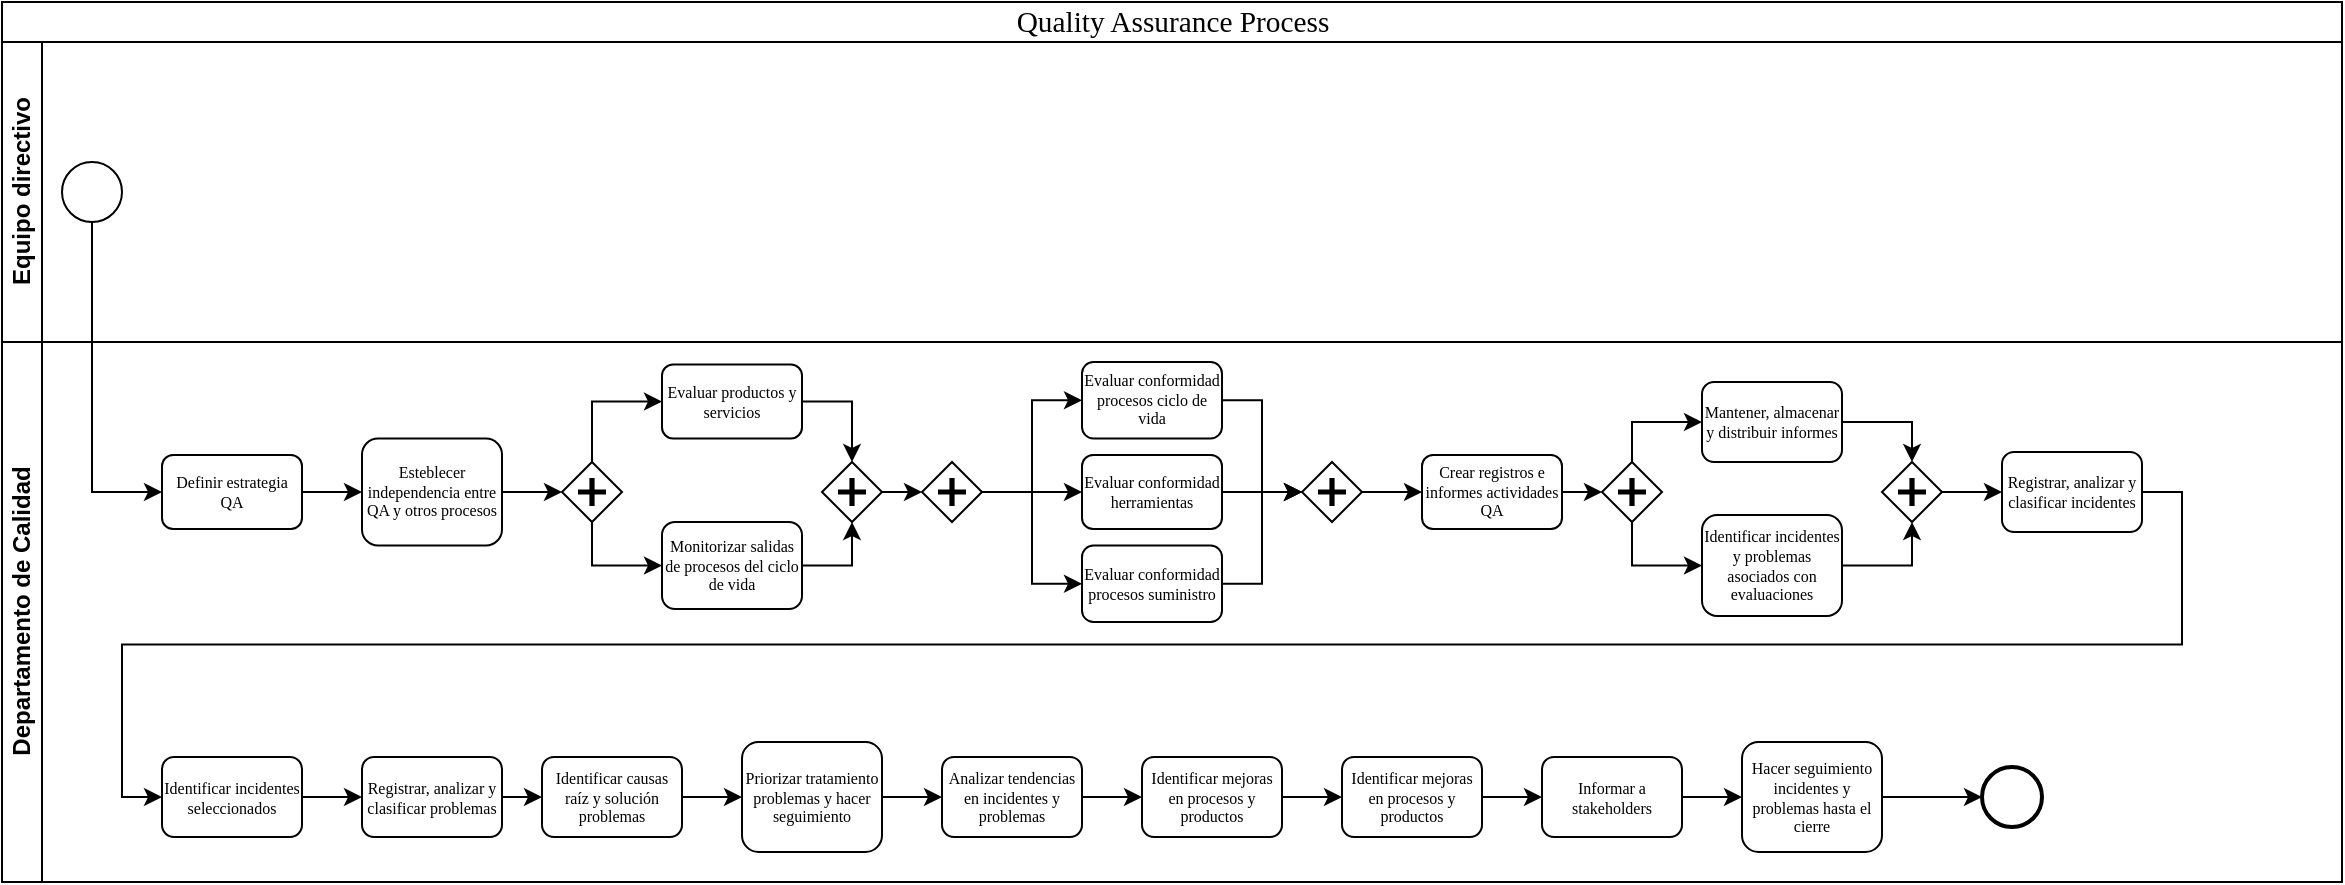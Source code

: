 <mxfile version="15.8.6" type="google"><diagram name="Page-1" id="c7488fd3-1785-93aa-aadb-54a6760d102a"><mxGraphModel dx="1718" dy="972" grid="1" gridSize="10" guides="1" tooltips="1" connect="1" arrows="1" fold="1" page="1" pageScale="1" pageWidth="1100" pageHeight="850" background="none" math="0" shadow="0"><root><mxCell id="0"/><mxCell id="1" parent="0"/><mxCell id="2b4e8129b02d487f-1" value="&lt;span style=&quot;font-size: 11pt ; font-family: &amp;#34;verdana&amp;#34; ; color: rgb(0 , 0 , 0) ; background-color: transparent ; font-weight: 400 ; font-style: normal ; font-variant: normal ; text-decoration: none ; vertical-align: baseline&quot; id=&quot;docs-internal-guid-f80d119e-7fff-f452-57c6-b1264370a44b&quot;&gt;Quality Assurance Process&lt;/span&gt;" style="swimlane;html=1;childLayout=stackLayout;horizontal=1;startSize=20;horizontalStack=0;rounded=0;shadow=0;labelBackgroundColor=none;strokeWidth=1;fontFamily=Verdana;fontSize=8;align=center;" parent="1" vertex="1"><mxGeometry x="180" y="70" width="1170" height="440" as="geometry"/></mxCell><mxCell id="2b4e8129b02d487f-2" value="&lt;div&gt;Equipo directivo&lt;/div&gt;" style="swimlane;html=1;startSize=20;horizontal=0;" parent="2b4e8129b02d487f-1" vertex="1"><mxGeometry y="20" width="1170" height="150" as="geometry"/></mxCell><mxCell id="2b4e8129b02d487f-5" value="" style="ellipse;whiteSpace=wrap;html=1;rounded=0;shadow=0;labelBackgroundColor=none;strokeWidth=1;fontFamily=Verdana;fontSize=8;align=center;" parent="2b4e8129b02d487f-2" vertex="1"><mxGeometry x="30" y="60" width="30" height="30" as="geometry"/></mxCell><mxCell id="7PpdEbtAtaiBbkyFCxDK-113" style="edgeStyle=orthogonalEdgeStyle;rounded=0;orthogonalLoop=1;jettySize=auto;html=1;exitX=0.5;exitY=1;exitDx=0;exitDy=0;entryX=0;entryY=0.5;entryDx=0;entryDy=0;" parent="2b4e8129b02d487f-1" source="2b4e8129b02d487f-5" target="2b4e8129b02d487f-9" edge="1"><mxGeometry relative="1" as="geometry"/></mxCell><mxCell id="2b4e8129b02d487f-3" value="&lt;div&gt;Departamento de Calidad&lt;/div&gt;" style="swimlane;html=1;startSize=20;horizontal=0;" parent="2b4e8129b02d487f-1" vertex="1"><mxGeometry y="170" width="1170" height="270" as="geometry"/></mxCell><mxCell id="2b4e8129b02d487f-9" value="&lt;div&gt;Definir estrategia QA&lt;/div&gt;" style="rounded=1;whiteSpace=wrap;html=1;shadow=0;labelBackgroundColor=none;strokeWidth=1;fontFamily=Verdana;fontSize=8;align=center;" parent="2b4e8129b02d487f-3" vertex="1"><mxGeometry x="80" y="56.5" width="70" height="37" as="geometry"/></mxCell><mxCell id="7PpdEbtAtaiBbkyFCxDK-10" style="edgeStyle=orthogonalEdgeStyle;rounded=0;orthogonalLoop=1;jettySize=auto;html=1;exitX=1;exitY=0.5;exitDx=0;exitDy=0;entryX=0;entryY=0.5;entryDx=0;entryDy=0;" parent="2b4e8129b02d487f-3" source="7PpdEbtAtaiBbkyFCxDK-3" target="7PpdEbtAtaiBbkyFCxDK-9" edge="1"><mxGeometry relative="1" as="geometry"/></mxCell><mxCell id="7PpdEbtAtaiBbkyFCxDK-3" value="&lt;div&gt;Esteblecer independencia entre QA y otros procesos&lt;/div&gt;" style="rounded=1;whiteSpace=wrap;html=1;shadow=0;labelBackgroundColor=none;strokeWidth=1;fontFamily=Verdana;fontSize=8;align=center;" parent="2b4e8129b02d487f-3" vertex="1"><mxGeometry x="180" y="48.25" width="70" height="53.5" as="geometry"/></mxCell><mxCell id="7PpdEbtAtaiBbkyFCxDK-4" value="" style="endArrow=classic;html=1;exitX=1;exitY=0.5;exitDx=0;exitDy=0;entryX=0;entryY=0.5;entryDx=0;entryDy=0;" parent="2b4e8129b02d487f-3" source="2b4e8129b02d487f-9" target="7PpdEbtAtaiBbkyFCxDK-3" edge="1"><mxGeometry width="50" height="50" relative="1" as="geometry"><mxPoint x="150" y="120" as="sourcePoint"/><mxPoint x="180" y="75" as="targetPoint"/></mxGeometry></mxCell><mxCell id="7PpdEbtAtaiBbkyFCxDK-15" style="edgeStyle=orthogonalEdgeStyle;rounded=0;orthogonalLoop=1;jettySize=auto;html=1;exitX=1;exitY=0.5;exitDx=0;exitDy=0;entryX=0.5;entryY=0;entryDx=0;entryDy=0;" parent="2b4e8129b02d487f-3" source="7PpdEbtAtaiBbkyFCxDK-5" target="7PpdEbtAtaiBbkyFCxDK-14" edge="1"><mxGeometry relative="1" as="geometry"/></mxCell><mxCell id="7PpdEbtAtaiBbkyFCxDK-5" value="Evaluar productos y servicios" style="rounded=1;whiteSpace=wrap;html=1;shadow=0;labelBackgroundColor=none;strokeWidth=1;fontFamily=Verdana;fontSize=8;align=center;" parent="2b4e8129b02d487f-3" vertex="1"><mxGeometry x="330" y="11.25" width="70" height="37" as="geometry"/></mxCell><mxCell id="7PpdEbtAtaiBbkyFCxDK-16" style="edgeStyle=orthogonalEdgeStyle;rounded=0;orthogonalLoop=1;jettySize=auto;html=1;exitX=1;exitY=0.5;exitDx=0;exitDy=0;entryX=0.5;entryY=1;entryDx=0;entryDy=0;" parent="2b4e8129b02d487f-3" source="7PpdEbtAtaiBbkyFCxDK-7" target="7PpdEbtAtaiBbkyFCxDK-14" edge="1"><mxGeometry relative="1" as="geometry"/></mxCell><mxCell id="7PpdEbtAtaiBbkyFCxDK-7" value="&lt;div&gt;Monitorizar salidas de procesos del ciclo de vida&lt;br&gt;&lt;/div&gt;" style="rounded=1;whiteSpace=wrap;html=1;shadow=0;labelBackgroundColor=none;strokeWidth=1;fontFamily=Verdana;fontSize=8;align=center;" parent="2b4e8129b02d487f-3" vertex="1"><mxGeometry x="330" y="90" width="70" height="43.5" as="geometry"/></mxCell><mxCell id="7PpdEbtAtaiBbkyFCxDK-11" style="edgeStyle=orthogonalEdgeStyle;rounded=0;orthogonalLoop=1;jettySize=auto;html=1;exitX=0.5;exitY=0;exitDx=0;exitDy=0;entryX=0;entryY=0.5;entryDx=0;entryDy=0;" parent="2b4e8129b02d487f-3" source="7PpdEbtAtaiBbkyFCxDK-9" target="7PpdEbtAtaiBbkyFCxDK-5" edge="1"><mxGeometry relative="1" as="geometry"/></mxCell><mxCell id="7PpdEbtAtaiBbkyFCxDK-12" style="edgeStyle=orthogonalEdgeStyle;rounded=0;orthogonalLoop=1;jettySize=auto;html=1;exitX=0.5;exitY=1;exitDx=0;exitDy=0;entryX=0;entryY=0.5;entryDx=0;entryDy=0;" parent="2b4e8129b02d487f-3" source="7PpdEbtAtaiBbkyFCxDK-9" target="7PpdEbtAtaiBbkyFCxDK-7" edge="1"><mxGeometry relative="1" as="geometry"/></mxCell><mxCell id="7PpdEbtAtaiBbkyFCxDK-9" value="" style="shape=mxgraph.bpmn.shape;html=1;verticalLabelPosition=bottom;labelBackgroundColor=#ffffff;verticalAlign=top;perimeter=rhombusPerimeter;background=gateway;outline=none;symbol=parallelGw;rounded=1;shadow=0;strokeWidth=1;fontFamily=Verdana;fontSize=8;align=center;" parent="2b4e8129b02d487f-3" vertex="1"><mxGeometry x="280" y="60" width="30" height="30" as="geometry"/></mxCell><mxCell id="7PpdEbtAtaiBbkyFCxDK-19" style="edgeStyle=orthogonalEdgeStyle;rounded=0;orthogonalLoop=1;jettySize=auto;html=1;exitX=1;exitY=0.5;exitDx=0;exitDy=0;entryX=0;entryY=0.5;entryDx=0;entryDy=0;" parent="2b4e8129b02d487f-3" source="7PpdEbtAtaiBbkyFCxDK-14" target="7PpdEbtAtaiBbkyFCxDK-17" edge="1"><mxGeometry relative="1" as="geometry"/></mxCell><mxCell id="7PpdEbtAtaiBbkyFCxDK-14" value="" style="shape=mxgraph.bpmn.shape;html=1;verticalLabelPosition=bottom;labelBackgroundColor=#ffffff;verticalAlign=top;perimeter=rhombusPerimeter;background=gateway;outline=none;symbol=parallelGw;rounded=1;shadow=0;strokeWidth=1;fontFamily=Verdana;fontSize=8;align=center;" parent="2b4e8129b02d487f-3" vertex="1"><mxGeometry x="410" y="60" width="30" height="30" as="geometry"/></mxCell><mxCell id="7PpdEbtAtaiBbkyFCxDK-23" style="edgeStyle=orthogonalEdgeStyle;rounded=0;orthogonalLoop=1;jettySize=auto;html=1;exitX=1;exitY=0.5;exitDx=0;exitDy=0;entryX=0;entryY=0.5;entryDx=0;entryDy=0;" parent="2b4e8129b02d487f-3" source="7PpdEbtAtaiBbkyFCxDK-17" target="7PpdEbtAtaiBbkyFCxDK-20" edge="1"><mxGeometry relative="1" as="geometry"/></mxCell><mxCell id="7PpdEbtAtaiBbkyFCxDK-24" style="edgeStyle=orthogonalEdgeStyle;rounded=0;orthogonalLoop=1;jettySize=auto;html=1;exitX=1;exitY=0.5;exitDx=0;exitDy=0;entryX=0;entryY=0.5;entryDx=0;entryDy=0;" parent="2b4e8129b02d487f-3" source="7PpdEbtAtaiBbkyFCxDK-17" target="7PpdEbtAtaiBbkyFCxDK-21" edge="1"><mxGeometry relative="1" as="geometry"/></mxCell><mxCell id="7PpdEbtAtaiBbkyFCxDK-25" style="edgeStyle=orthogonalEdgeStyle;rounded=0;orthogonalLoop=1;jettySize=auto;html=1;exitX=1;exitY=0.5;exitDx=0;exitDy=0;entryX=0;entryY=0.5;entryDx=0;entryDy=0;" parent="2b4e8129b02d487f-3" source="7PpdEbtAtaiBbkyFCxDK-17" target="7PpdEbtAtaiBbkyFCxDK-22" edge="1"><mxGeometry relative="1" as="geometry"/></mxCell><mxCell id="7PpdEbtAtaiBbkyFCxDK-17" value="" style="shape=mxgraph.bpmn.shape;html=1;verticalLabelPosition=bottom;labelBackgroundColor=#ffffff;verticalAlign=top;perimeter=rhombusPerimeter;background=gateway;outline=none;symbol=parallelGw;rounded=1;shadow=0;strokeWidth=1;fontFamily=Verdana;fontSize=8;align=center;" parent="2b4e8129b02d487f-3" vertex="1"><mxGeometry x="460" y="60" width="30" height="30" as="geometry"/></mxCell><mxCell id="7PpdEbtAtaiBbkyFCxDK-27" style="edgeStyle=orthogonalEdgeStyle;rounded=0;orthogonalLoop=1;jettySize=auto;html=1;exitX=1;exitY=0.5;exitDx=0;exitDy=0;entryX=0;entryY=0.5;entryDx=0;entryDy=0;" parent="2b4e8129b02d487f-3" source="7PpdEbtAtaiBbkyFCxDK-20" target="7PpdEbtAtaiBbkyFCxDK-26" edge="1"><mxGeometry relative="1" as="geometry"/></mxCell><mxCell id="7PpdEbtAtaiBbkyFCxDK-20" value="&lt;div&gt;Evaluar conformidad procesos ciclo de vida&lt;br&gt;&lt;/div&gt;" style="rounded=1;whiteSpace=wrap;html=1;shadow=0;labelBackgroundColor=none;strokeWidth=1;fontFamily=Verdana;fontSize=8;align=center;" parent="2b4e8129b02d487f-3" vertex="1"><mxGeometry x="540" y="10" width="70" height="38.25" as="geometry"/></mxCell><mxCell id="7PpdEbtAtaiBbkyFCxDK-28" style="edgeStyle=orthogonalEdgeStyle;rounded=0;orthogonalLoop=1;jettySize=auto;html=1;exitX=1;exitY=0.5;exitDx=0;exitDy=0;entryX=0;entryY=0.5;entryDx=0;entryDy=0;" parent="2b4e8129b02d487f-3" source="7PpdEbtAtaiBbkyFCxDK-21" target="7PpdEbtAtaiBbkyFCxDK-26" edge="1"><mxGeometry relative="1" as="geometry"/></mxCell><mxCell id="7PpdEbtAtaiBbkyFCxDK-21" value="&lt;div&gt;Evaluar conformidad herramientas&lt;br&gt;&lt;/div&gt;" style="rounded=1;whiteSpace=wrap;html=1;shadow=0;labelBackgroundColor=none;strokeWidth=1;fontFamily=Verdana;fontSize=8;align=center;" parent="2b4e8129b02d487f-3" vertex="1"><mxGeometry x="540" y="56.5" width="70" height="37" as="geometry"/></mxCell><mxCell id="7PpdEbtAtaiBbkyFCxDK-30" style="edgeStyle=orthogonalEdgeStyle;rounded=0;orthogonalLoop=1;jettySize=auto;html=1;exitX=1;exitY=0.5;exitDx=0;exitDy=0;entryX=0;entryY=0.5;entryDx=0;entryDy=0;" parent="2b4e8129b02d487f-3" source="7PpdEbtAtaiBbkyFCxDK-22" target="7PpdEbtAtaiBbkyFCxDK-26" edge="1"><mxGeometry relative="1" as="geometry"/></mxCell><mxCell id="7PpdEbtAtaiBbkyFCxDK-22" value="&lt;div&gt;Evaluar conformidad procesos suministro&lt;br&gt;&lt;/div&gt;" style="rounded=1;whiteSpace=wrap;html=1;shadow=0;labelBackgroundColor=none;strokeWidth=1;fontFamily=Verdana;fontSize=8;align=center;" parent="2b4e8129b02d487f-3" vertex="1"><mxGeometry x="540" y="101.75" width="70" height="38.25" as="geometry"/></mxCell><mxCell id="7PpdEbtAtaiBbkyFCxDK-32" style="edgeStyle=orthogonalEdgeStyle;rounded=0;orthogonalLoop=1;jettySize=auto;html=1;exitX=1;exitY=0.5;exitDx=0;exitDy=0;entryX=0;entryY=0.5;entryDx=0;entryDy=0;" parent="2b4e8129b02d487f-3" source="7PpdEbtAtaiBbkyFCxDK-26" target="7PpdEbtAtaiBbkyFCxDK-31" edge="1"><mxGeometry relative="1" as="geometry"/></mxCell><mxCell id="7PpdEbtAtaiBbkyFCxDK-26" value="" style="shape=mxgraph.bpmn.shape;html=1;verticalLabelPosition=bottom;labelBackgroundColor=#ffffff;verticalAlign=top;perimeter=rhombusPerimeter;background=gateway;outline=none;symbol=parallelGw;rounded=1;shadow=0;strokeWidth=1;fontFamily=Verdana;fontSize=8;align=center;" parent="2b4e8129b02d487f-3" vertex="1"><mxGeometry x="650" y="60" width="30" height="30" as="geometry"/></mxCell><mxCell id="7PpdEbtAtaiBbkyFCxDK-39" style="edgeStyle=orthogonalEdgeStyle;rounded=0;orthogonalLoop=1;jettySize=auto;html=1;exitX=1;exitY=0.5;exitDx=0;exitDy=0;entryX=0;entryY=0.5;entryDx=0;entryDy=0;" parent="2b4e8129b02d487f-3" source="7PpdEbtAtaiBbkyFCxDK-31" target="7PpdEbtAtaiBbkyFCxDK-38" edge="1"><mxGeometry relative="1" as="geometry"/></mxCell><mxCell id="7PpdEbtAtaiBbkyFCxDK-31" value="Crear registros e informes actividades QA" style="rounded=1;whiteSpace=wrap;html=1;shadow=0;labelBackgroundColor=none;strokeWidth=1;fontFamily=Verdana;fontSize=8;align=center;" parent="2b4e8129b02d487f-3" vertex="1"><mxGeometry x="710" y="56.5" width="70" height="37" as="geometry"/></mxCell><mxCell id="7PpdEbtAtaiBbkyFCxDK-43" style="edgeStyle=orthogonalEdgeStyle;rounded=0;orthogonalLoop=1;jettySize=auto;html=1;exitX=1;exitY=0.5;exitDx=0;exitDy=0;entryX=0.5;entryY=0;entryDx=0;entryDy=0;" parent="2b4e8129b02d487f-3" source="7PpdEbtAtaiBbkyFCxDK-35" target="7PpdEbtAtaiBbkyFCxDK-42" edge="1"><mxGeometry relative="1" as="geometry"/></mxCell><mxCell id="7PpdEbtAtaiBbkyFCxDK-35" value="Mantener, almacenar y distribuir informes" style="rounded=1;whiteSpace=wrap;html=1;shadow=0;labelBackgroundColor=none;strokeWidth=1;fontFamily=Verdana;fontSize=8;align=center;" parent="2b4e8129b02d487f-3" vertex="1"><mxGeometry x="850" y="20" width="70" height="40" as="geometry"/></mxCell><mxCell id="7PpdEbtAtaiBbkyFCxDK-44" style="edgeStyle=orthogonalEdgeStyle;rounded=0;orthogonalLoop=1;jettySize=auto;html=1;exitX=1;exitY=0.5;exitDx=0;exitDy=0;entryX=0.5;entryY=1;entryDx=0;entryDy=0;" parent="2b4e8129b02d487f-3" source="7PpdEbtAtaiBbkyFCxDK-37" target="7PpdEbtAtaiBbkyFCxDK-42" edge="1"><mxGeometry relative="1" as="geometry"/></mxCell><mxCell id="7PpdEbtAtaiBbkyFCxDK-37" value="&lt;div&gt;Identificar incidentes y problemas asociados con evaluaciones&lt;/div&gt;" style="rounded=1;whiteSpace=wrap;html=1;shadow=0;labelBackgroundColor=none;strokeWidth=1;fontFamily=Verdana;fontSize=8;align=center;" parent="2b4e8129b02d487f-3" vertex="1"><mxGeometry x="850" y="86.5" width="70" height="50.5" as="geometry"/></mxCell><mxCell id="7PpdEbtAtaiBbkyFCxDK-40" style="edgeStyle=orthogonalEdgeStyle;rounded=0;orthogonalLoop=1;jettySize=auto;html=1;exitX=0.5;exitY=0;exitDx=0;exitDy=0;entryX=0;entryY=0.5;entryDx=0;entryDy=0;" parent="2b4e8129b02d487f-3" source="7PpdEbtAtaiBbkyFCxDK-38" target="7PpdEbtAtaiBbkyFCxDK-35" edge="1"><mxGeometry relative="1" as="geometry"/></mxCell><mxCell id="7PpdEbtAtaiBbkyFCxDK-41" style="edgeStyle=orthogonalEdgeStyle;rounded=0;orthogonalLoop=1;jettySize=auto;html=1;exitX=0.5;exitY=1;exitDx=0;exitDy=0;entryX=0;entryY=0.5;entryDx=0;entryDy=0;" parent="2b4e8129b02d487f-3" source="7PpdEbtAtaiBbkyFCxDK-38" target="7PpdEbtAtaiBbkyFCxDK-37" edge="1"><mxGeometry relative="1" as="geometry"/></mxCell><mxCell id="7PpdEbtAtaiBbkyFCxDK-38" value="" style="shape=mxgraph.bpmn.shape;html=1;verticalLabelPosition=bottom;labelBackgroundColor=#ffffff;verticalAlign=top;perimeter=rhombusPerimeter;background=gateway;outline=none;symbol=parallelGw;rounded=1;shadow=0;strokeWidth=1;fontFamily=Verdana;fontSize=8;align=center;" parent="2b4e8129b02d487f-3" vertex="1"><mxGeometry x="800" y="60" width="30" height="30" as="geometry"/></mxCell><mxCell id="7PpdEbtAtaiBbkyFCxDK-46" style="edgeStyle=orthogonalEdgeStyle;rounded=0;orthogonalLoop=1;jettySize=auto;html=1;exitX=1;exitY=0.5;exitDx=0;exitDy=0;entryX=0;entryY=0.5;entryDx=0;entryDy=0;" parent="2b4e8129b02d487f-3" source="7PpdEbtAtaiBbkyFCxDK-42" target="7PpdEbtAtaiBbkyFCxDK-45" edge="1"><mxGeometry relative="1" as="geometry"/></mxCell><mxCell id="7PpdEbtAtaiBbkyFCxDK-42" value="" style="shape=mxgraph.bpmn.shape;html=1;verticalLabelPosition=bottom;labelBackgroundColor=#ffffff;verticalAlign=top;perimeter=rhombusPerimeter;background=gateway;outline=none;symbol=parallelGw;rounded=1;shadow=0;strokeWidth=1;fontFamily=Verdana;fontSize=8;align=center;" parent="2b4e8129b02d487f-3" vertex="1"><mxGeometry x="940" y="60" width="30" height="30" as="geometry"/></mxCell><mxCell id="7PpdEbtAtaiBbkyFCxDK-91" style="edgeStyle=orthogonalEdgeStyle;rounded=0;orthogonalLoop=1;jettySize=auto;html=1;exitX=1;exitY=0.5;exitDx=0;exitDy=0;entryX=0;entryY=0.5;entryDx=0;entryDy=0;" parent="2b4e8129b02d487f-3" source="7PpdEbtAtaiBbkyFCxDK-45" target="7PpdEbtAtaiBbkyFCxDK-90" edge="1"><mxGeometry relative="1" as="geometry"><mxPoint x="50" y="227.5" as="sourcePoint"/></mxGeometry></mxCell><mxCell id="7PpdEbtAtaiBbkyFCxDK-45" value="Registrar, analizar y clasificar incidentes" style="rounded=1;whiteSpace=wrap;html=1;shadow=0;labelBackgroundColor=none;strokeWidth=1;fontFamily=Verdana;fontSize=8;align=center;" parent="2b4e8129b02d487f-3" vertex="1"><mxGeometry x="1000" y="55" width="70" height="40" as="geometry"/></mxCell><mxCell id="7PpdEbtAtaiBbkyFCxDK-93" style="edgeStyle=orthogonalEdgeStyle;rounded=0;orthogonalLoop=1;jettySize=auto;html=1;exitX=1;exitY=0.5;exitDx=0;exitDy=0;entryX=0;entryY=0.5;entryDx=0;entryDy=0;" parent="2b4e8129b02d487f-3" source="7PpdEbtAtaiBbkyFCxDK-90" target="7PpdEbtAtaiBbkyFCxDK-92" edge="1"><mxGeometry relative="1" as="geometry"/></mxCell><mxCell id="7PpdEbtAtaiBbkyFCxDK-90" value="&lt;div&gt;Identificar incidentes seleccionados&lt;/div&gt;" style="rounded=1;whiteSpace=wrap;html=1;shadow=0;labelBackgroundColor=none;strokeWidth=1;fontFamily=Verdana;fontSize=8;align=center;" parent="2b4e8129b02d487f-3" vertex="1"><mxGeometry x="80" y="207.5" width="70" height="40" as="geometry"/></mxCell><mxCell id="7PpdEbtAtaiBbkyFCxDK-95" style="edgeStyle=orthogonalEdgeStyle;rounded=0;orthogonalLoop=1;jettySize=auto;html=1;exitX=1;exitY=0.5;exitDx=0;exitDy=0;" parent="2b4e8129b02d487f-3" source="7PpdEbtAtaiBbkyFCxDK-92" edge="1"><mxGeometry relative="1" as="geometry"><mxPoint x="270" y="227.5" as="targetPoint"/></mxGeometry></mxCell><mxCell id="7PpdEbtAtaiBbkyFCxDK-92" value="Registrar, analizar y clasificar problemas" style="rounded=1;whiteSpace=wrap;html=1;shadow=0;labelBackgroundColor=none;strokeWidth=1;fontFamily=Verdana;fontSize=8;align=center;" parent="2b4e8129b02d487f-3" vertex="1"><mxGeometry x="180" y="207.5" width="70" height="40" as="geometry"/></mxCell><mxCell id="7PpdEbtAtaiBbkyFCxDK-98" style="edgeStyle=orthogonalEdgeStyle;rounded=0;orthogonalLoop=1;jettySize=auto;html=1;exitX=1;exitY=0.5;exitDx=0;exitDy=0;entryX=0;entryY=0.5;entryDx=0;entryDy=0;" parent="2b4e8129b02d487f-3" source="7PpdEbtAtaiBbkyFCxDK-96" target="7PpdEbtAtaiBbkyFCxDK-97" edge="1"><mxGeometry relative="1" as="geometry"/></mxCell><mxCell id="7PpdEbtAtaiBbkyFCxDK-96" value="Identificar causas raíz y solución problemas" style="rounded=1;whiteSpace=wrap;html=1;shadow=0;labelBackgroundColor=none;strokeWidth=1;fontFamily=Verdana;fontSize=8;align=center;" parent="2b4e8129b02d487f-3" vertex="1"><mxGeometry x="270" y="207.5" width="70" height="40" as="geometry"/></mxCell><mxCell id="7PpdEbtAtaiBbkyFCxDK-100" style="edgeStyle=orthogonalEdgeStyle;rounded=0;orthogonalLoop=1;jettySize=auto;html=1;exitX=1;exitY=0.5;exitDx=0;exitDy=0;entryX=0;entryY=0.5;entryDx=0;entryDy=0;" parent="2b4e8129b02d487f-3" source="7PpdEbtAtaiBbkyFCxDK-97" target="7PpdEbtAtaiBbkyFCxDK-99" edge="1"><mxGeometry relative="1" as="geometry"/></mxCell><mxCell id="7PpdEbtAtaiBbkyFCxDK-97" value="Priorizar tratamiento problemas y hacer seguimiento" style="rounded=1;whiteSpace=wrap;html=1;shadow=0;labelBackgroundColor=none;strokeWidth=1;fontFamily=Verdana;fontSize=8;align=center;" parent="2b4e8129b02d487f-3" vertex="1"><mxGeometry x="370" y="200" width="70" height="55" as="geometry"/></mxCell><mxCell id="7PpdEbtAtaiBbkyFCxDK-102" style="edgeStyle=orthogonalEdgeStyle;rounded=0;orthogonalLoop=1;jettySize=auto;html=1;exitX=1;exitY=0.5;exitDx=0;exitDy=0;entryX=0;entryY=0.5;entryDx=0;entryDy=0;" parent="2b4e8129b02d487f-3" source="7PpdEbtAtaiBbkyFCxDK-99" target="7PpdEbtAtaiBbkyFCxDK-101" edge="1"><mxGeometry relative="1" as="geometry"/></mxCell><mxCell id="7PpdEbtAtaiBbkyFCxDK-99" value="Analizar tendencias en incidentes y problemas" style="rounded=1;whiteSpace=wrap;html=1;shadow=0;labelBackgroundColor=none;strokeWidth=1;fontFamily=Verdana;fontSize=8;align=center;" parent="2b4e8129b02d487f-3" vertex="1"><mxGeometry x="470" y="207.5" width="70" height="40" as="geometry"/></mxCell><mxCell id="7PpdEbtAtaiBbkyFCxDK-104" style="edgeStyle=orthogonalEdgeStyle;rounded=0;orthogonalLoop=1;jettySize=auto;html=1;exitX=1;exitY=0.5;exitDx=0;exitDy=0;entryX=0;entryY=0.5;entryDx=0;entryDy=0;" parent="2b4e8129b02d487f-3" source="7PpdEbtAtaiBbkyFCxDK-101" target="7PpdEbtAtaiBbkyFCxDK-103" edge="1"><mxGeometry relative="1" as="geometry"/></mxCell><mxCell id="7PpdEbtAtaiBbkyFCxDK-101" value="Identificar mejoras en procesos y productos" style="rounded=1;whiteSpace=wrap;html=1;shadow=0;labelBackgroundColor=none;strokeWidth=1;fontFamily=Verdana;fontSize=8;align=center;" parent="2b4e8129b02d487f-3" vertex="1"><mxGeometry x="570" y="207.5" width="70" height="40" as="geometry"/></mxCell><mxCell id="7PpdEbtAtaiBbkyFCxDK-106" style="edgeStyle=orthogonalEdgeStyle;rounded=0;orthogonalLoop=1;jettySize=auto;html=1;exitX=1;exitY=0.5;exitDx=0;exitDy=0;" parent="2b4e8129b02d487f-3" source="7PpdEbtAtaiBbkyFCxDK-103" target="7PpdEbtAtaiBbkyFCxDK-105" edge="1"><mxGeometry relative="1" as="geometry"/></mxCell><mxCell id="7PpdEbtAtaiBbkyFCxDK-103" value="Identificar mejoras en procesos y productos" style="rounded=1;whiteSpace=wrap;html=1;shadow=0;labelBackgroundColor=none;strokeWidth=1;fontFamily=Verdana;fontSize=8;align=center;" parent="2b4e8129b02d487f-3" vertex="1"><mxGeometry x="670" y="207.5" width="70" height="40" as="geometry"/></mxCell><mxCell id="7PpdEbtAtaiBbkyFCxDK-110" style="edgeStyle=orthogonalEdgeStyle;rounded=0;orthogonalLoop=1;jettySize=auto;html=1;exitX=1;exitY=0.5;exitDx=0;exitDy=0;" parent="2b4e8129b02d487f-3" source="7PpdEbtAtaiBbkyFCxDK-105" target="7PpdEbtAtaiBbkyFCxDK-107" edge="1"><mxGeometry relative="1" as="geometry"/></mxCell><mxCell id="7PpdEbtAtaiBbkyFCxDK-105" value="Informar a stakeholders" style="rounded=1;whiteSpace=wrap;html=1;shadow=0;labelBackgroundColor=none;strokeWidth=1;fontFamily=Verdana;fontSize=8;align=center;" parent="2b4e8129b02d487f-3" vertex="1"><mxGeometry x="770" y="207.5" width="70" height="40" as="geometry"/></mxCell><mxCell id="7PpdEbtAtaiBbkyFCxDK-112" style="edgeStyle=orthogonalEdgeStyle;rounded=0;orthogonalLoop=1;jettySize=auto;html=1;exitX=1;exitY=0.5;exitDx=0;exitDy=0;entryX=0;entryY=0.5;entryDx=0;entryDy=0;" parent="2b4e8129b02d487f-3" source="7PpdEbtAtaiBbkyFCxDK-107" target="2b4e8129b02d487f-8" edge="1"><mxGeometry relative="1" as="geometry"/></mxCell><mxCell id="7PpdEbtAtaiBbkyFCxDK-107" value="Hacer seguimiento incidentes y problemas hasta el cierre" style="rounded=1;whiteSpace=wrap;html=1;shadow=0;labelBackgroundColor=none;strokeWidth=1;fontFamily=Verdana;fontSize=8;align=center;" parent="2b4e8129b02d487f-3" vertex="1"><mxGeometry x="870" y="200" width="70" height="55" as="geometry"/></mxCell><mxCell id="2b4e8129b02d487f-8" value="" style="ellipse;whiteSpace=wrap;html=1;rounded=0;shadow=0;labelBackgroundColor=none;strokeWidth=2;fontFamily=Verdana;fontSize=8;align=center;" parent="2b4e8129b02d487f-3" vertex="1"><mxGeometry x="990" y="212.5" width="30" height="30" as="geometry"/></mxCell></root></mxGraphModel></diagram></mxfile>